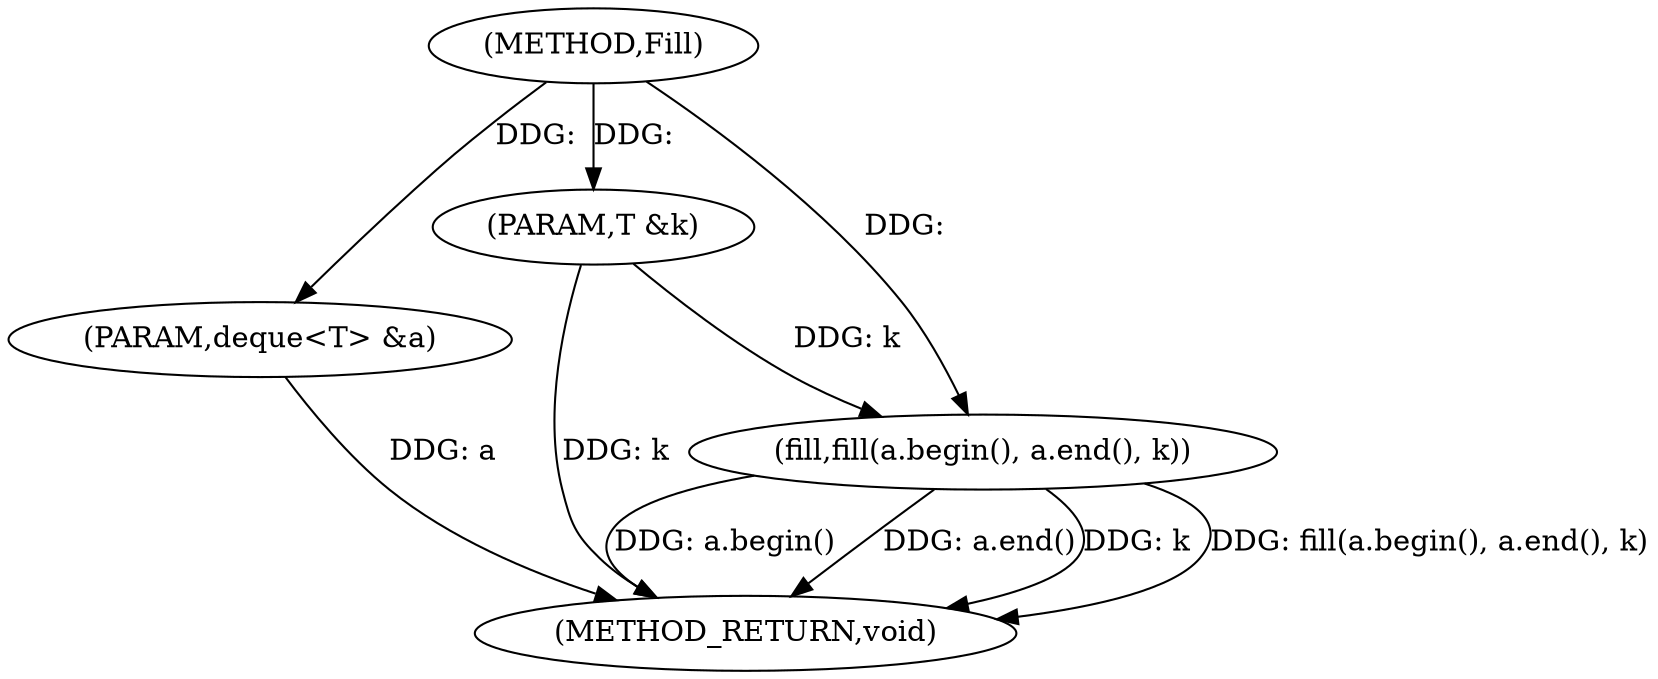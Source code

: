 digraph "Fill" {  
"1001249" [label = "(METHOD,Fill)" ]
"1001257" [label = "(METHOD_RETURN,void)" ]
"1001250" [label = "(PARAM,deque<T> &a)" ]
"1001251" [label = "(PARAM,T &k)" ]
"1001253" [label = "(fill,fill(a.begin(), a.end(), k))" ]
  "1001250" -> "1001257"  [ label = "DDG: a"] 
  "1001251" -> "1001257"  [ label = "DDG: k"] 
  "1001253" -> "1001257"  [ label = "DDG: a.begin()"] 
  "1001253" -> "1001257"  [ label = "DDG: a.end()"] 
  "1001253" -> "1001257"  [ label = "DDG: k"] 
  "1001253" -> "1001257"  [ label = "DDG: fill(a.begin(), a.end(), k)"] 
  "1001249" -> "1001250"  [ label = "DDG: "] 
  "1001249" -> "1001251"  [ label = "DDG: "] 
  "1001249" -> "1001253"  [ label = "DDG: "] 
  "1001251" -> "1001253"  [ label = "DDG: k"] 
}
